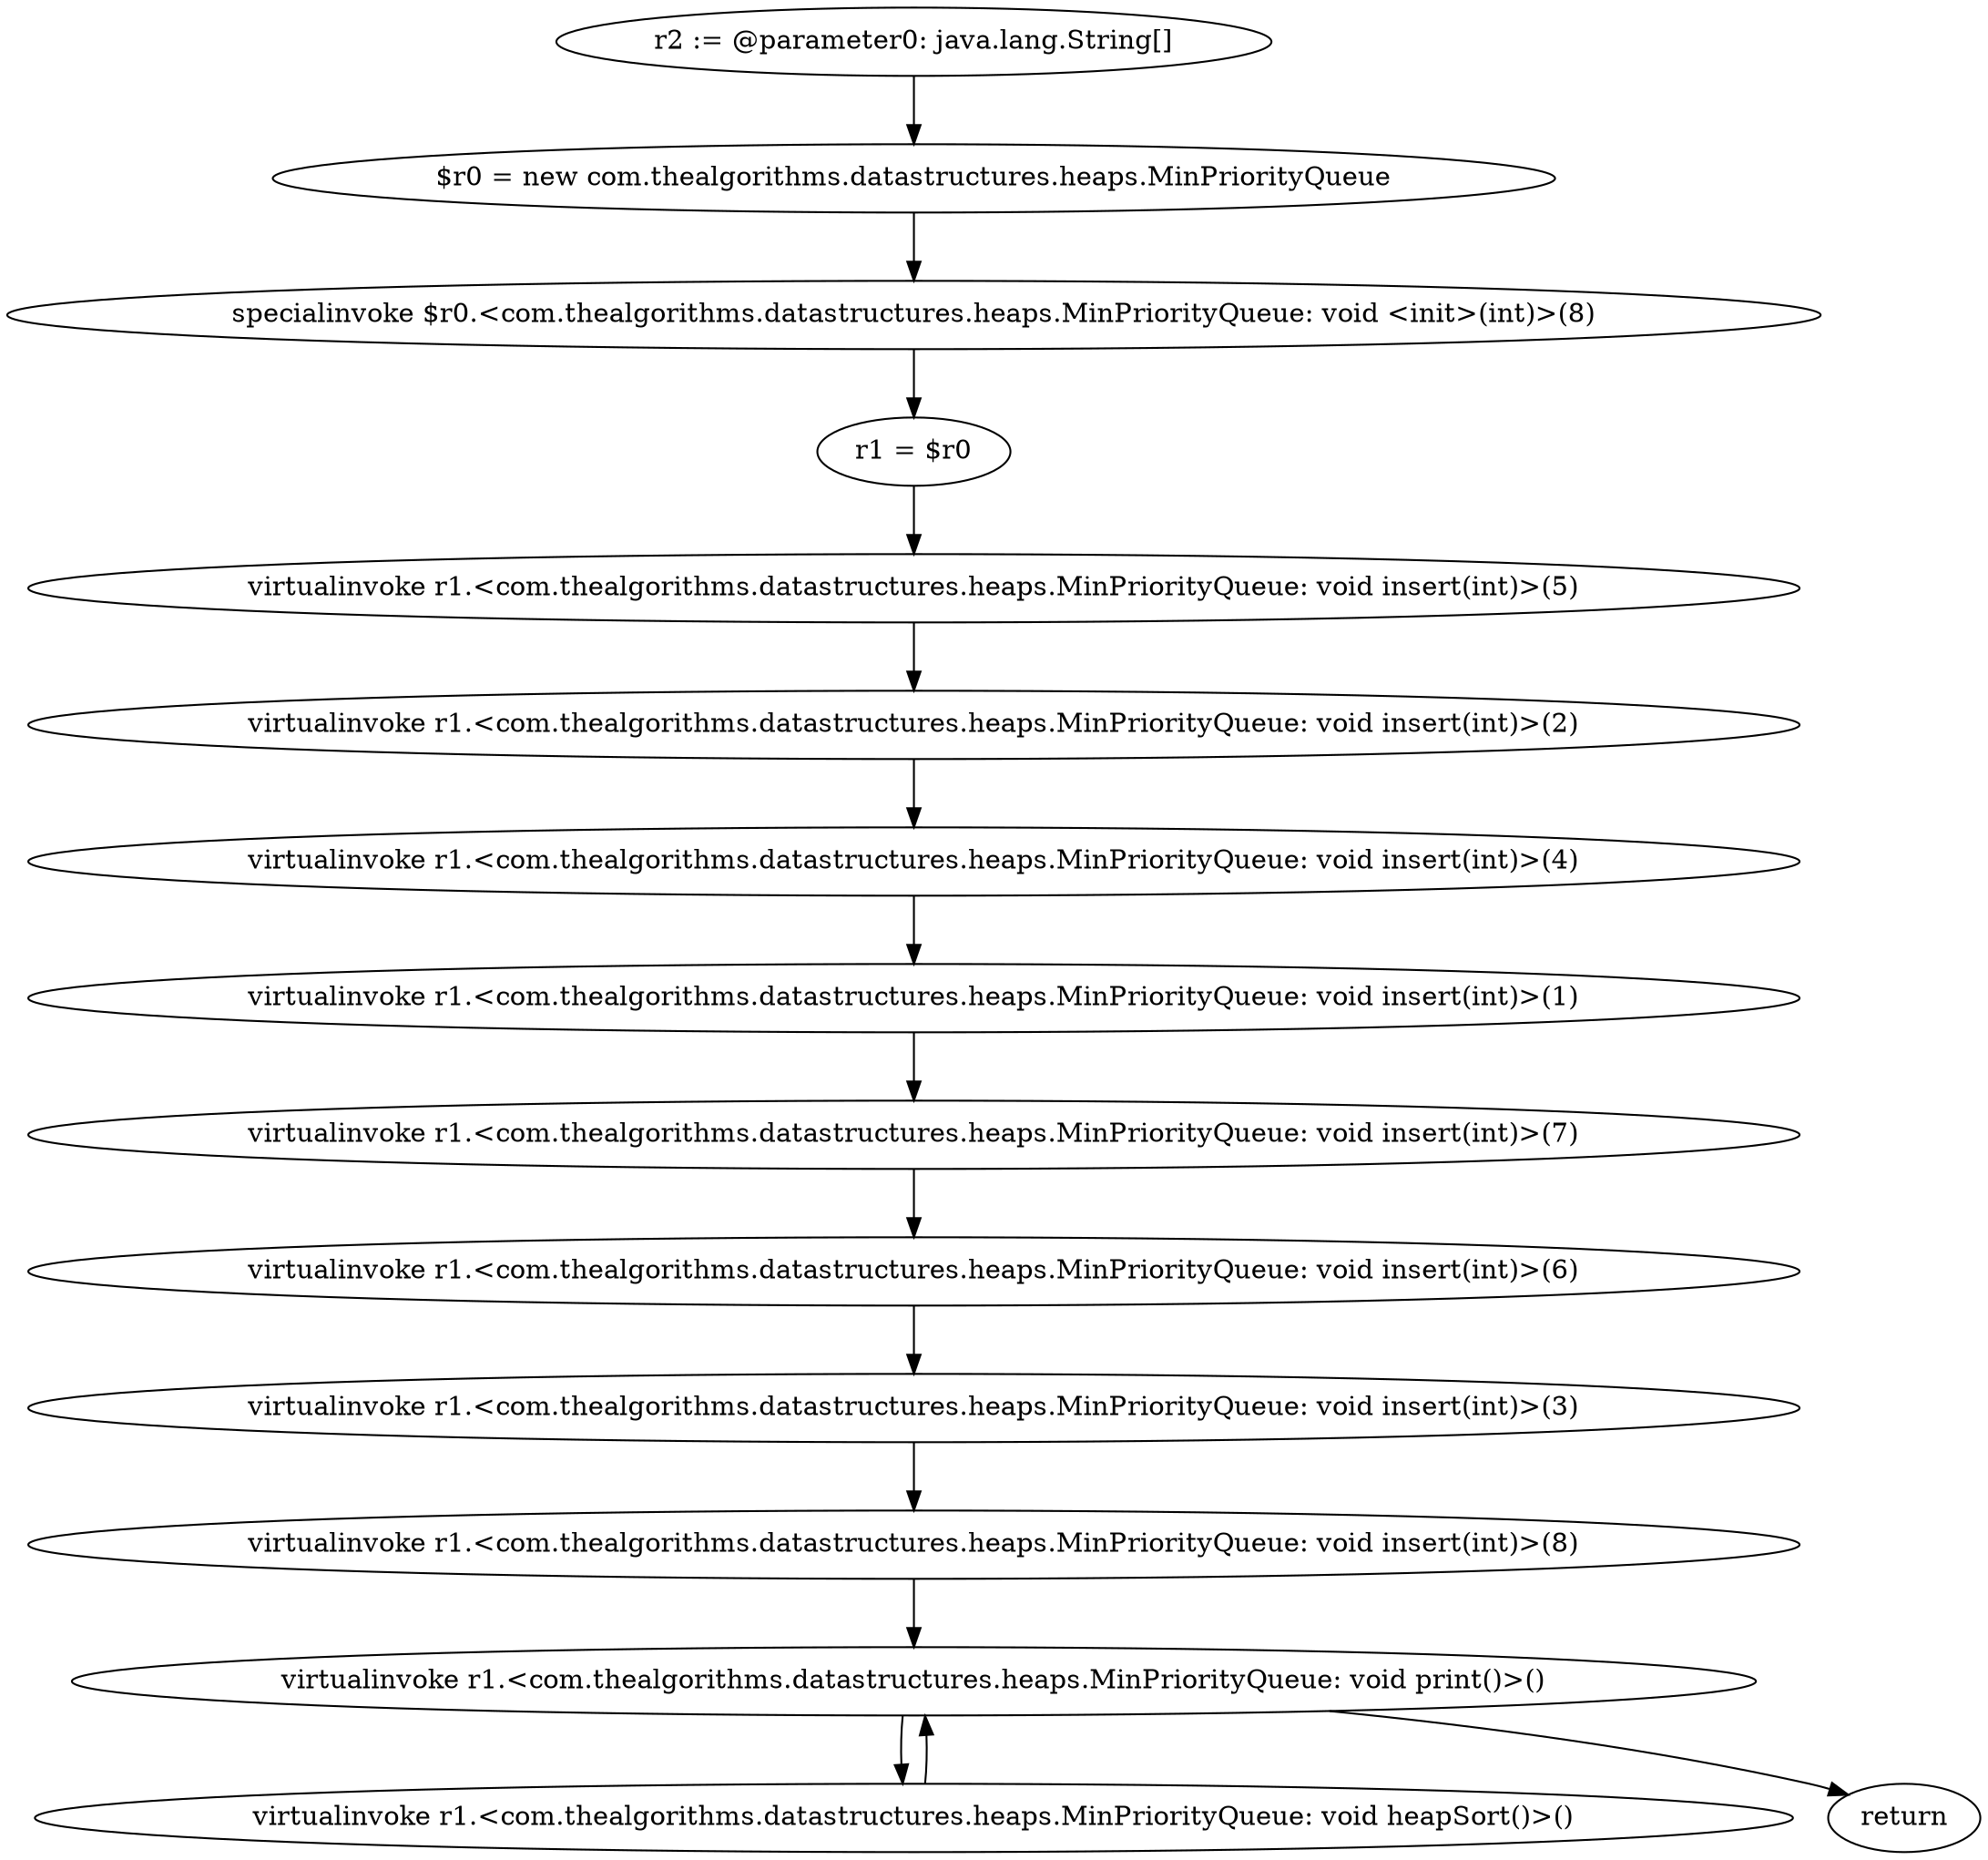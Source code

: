 digraph "unitGraph" {
    "r2 := @parameter0: java.lang.String[]"
    "$r0 = new com.thealgorithms.datastructures.heaps.MinPriorityQueue"
    "specialinvoke $r0.<com.thealgorithms.datastructures.heaps.MinPriorityQueue: void <init>(int)>(8)"
    "r1 = $r0"
    "virtualinvoke r1.<com.thealgorithms.datastructures.heaps.MinPriorityQueue: void insert(int)>(5)"
    "virtualinvoke r1.<com.thealgorithms.datastructures.heaps.MinPriorityQueue: void insert(int)>(2)"
    "virtualinvoke r1.<com.thealgorithms.datastructures.heaps.MinPriorityQueue: void insert(int)>(4)"
    "virtualinvoke r1.<com.thealgorithms.datastructures.heaps.MinPriorityQueue: void insert(int)>(1)"
    "virtualinvoke r1.<com.thealgorithms.datastructures.heaps.MinPriorityQueue: void insert(int)>(7)"
    "virtualinvoke r1.<com.thealgorithms.datastructures.heaps.MinPriorityQueue: void insert(int)>(6)"
    "virtualinvoke r1.<com.thealgorithms.datastructures.heaps.MinPriorityQueue: void insert(int)>(3)"
    "virtualinvoke r1.<com.thealgorithms.datastructures.heaps.MinPriorityQueue: void insert(int)>(8)"
    "virtualinvoke r1.<com.thealgorithms.datastructures.heaps.MinPriorityQueue: void print()>()"
    "virtualinvoke r1.<com.thealgorithms.datastructures.heaps.MinPriorityQueue: void heapSort()>()"
    "return"
    "r2 := @parameter0: java.lang.String[]"->"$r0 = new com.thealgorithms.datastructures.heaps.MinPriorityQueue";
    "$r0 = new com.thealgorithms.datastructures.heaps.MinPriorityQueue"->"specialinvoke $r0.<com.thealgorithms.datastructures.heaps.MinPriorityQueue: void <init>(int)>(8)";
    "specialinvoke $r0.<com.thealgorithms.datastructures.heaps.MinPriorityQueue: void <init>(int)>(8)"->"r1 = $r0";
    "r1 = $r0"->"virtualinvoke r1.<com.thealgorithms.datastructures.heaps.MinPriorityQueue: void insert(int)>(5)";
    "virtualinvoke r1.<com.thealgorithms.datastructures.heaps.MinPriorityQueue: void insert(int)>(5)"->"virtualinvoke r1.<com.thealgorithms.datastructures.heaps.MinPriorityQueue: void insert(int)>(2)";
    "virtualinvoke r1.<com.thealgorithms.datastructures.heaps.MinPriorityQueue: void insert(int)>(2)"->"virtualinvoke r1.<com.thealgorithms.datastructures.heaps.MinPriorityQueue: void insert(int)>(4)";
    "virtualinvoke r1.<com.thealgorithms.datastructures.heaps.MinPriorityQueue: void insert(int)>(4)"->"virtualinvoke r1.<com.thealgorithms.datastructures.heaps.MinPriorityQueue: void insert(int)>(1)";
    "virtualinvoke r1.<com.thealgorithms.datastructures.heaps.MinPriorityQueue: void insert(int)>(1)"->"virtualinvoke r1.<com.thealgorithms.datastructures.heaps.MinPriorityQueue: void insert(int)>(7)";
    "virtualinvoke r1.<com.thealgorithms.datastructures.heaps.MinPriorityQueue: void insert(int)>(7)"->"virtualinvoke r1.<com.thealgorithms.datastructures.heaps.MinPriorityQueue: void insert(int)>(6)";
    "virtualinvoke r1.<com.thealgorithms.datastructures.heaps.MinPriorityQueue: void insert(int)>(6)"->"virtualinvoke r1.<com.thealgorithms.datastructures.heaps.MinPriorityQueue: void insert(int)>(3)";
    "virtualinvoke r1.<com.thealgorithms.datastructures.heaps.MinPriorityQueue: void insert(int)>(3)"->"virtualinvoke r1.<com.thealgorithms.datastructures.heaps.MinPriorityQueue: void insert(int)>(8)";
    "virtualinvoke r1.<com.thealgorithms.datastructures.heaps.MinPriorityQueue: void insert(int)>(8)"->"virtualinvoke r1.<com.thealgorithms.datastructures.heaps.MinPriorityQueue: void print()>()";
    "virtualinvoke r1.<com.thealgorithms.datastructures.heaps.MinPriorityQueue: void print()>()"->"virtualinvoke r1.<com.thealgorithms.datastructures.heaps.MinPriorityQueue: void heapSort()>()";
    "virtualinvoke r1.<com.thealgorithms.datastructures.heaps.MinPriorityQueue: void heapSort()>()"->"virtualinvoke r1.<com.thealgorithms.datastructures.heaps.MinPriorityQueue: void print()>()";
    "virtualinvoke r1.<com.thealgorithms.datastructures.heaps.MinPriorityQueue: void print()>()"->"return";
}
